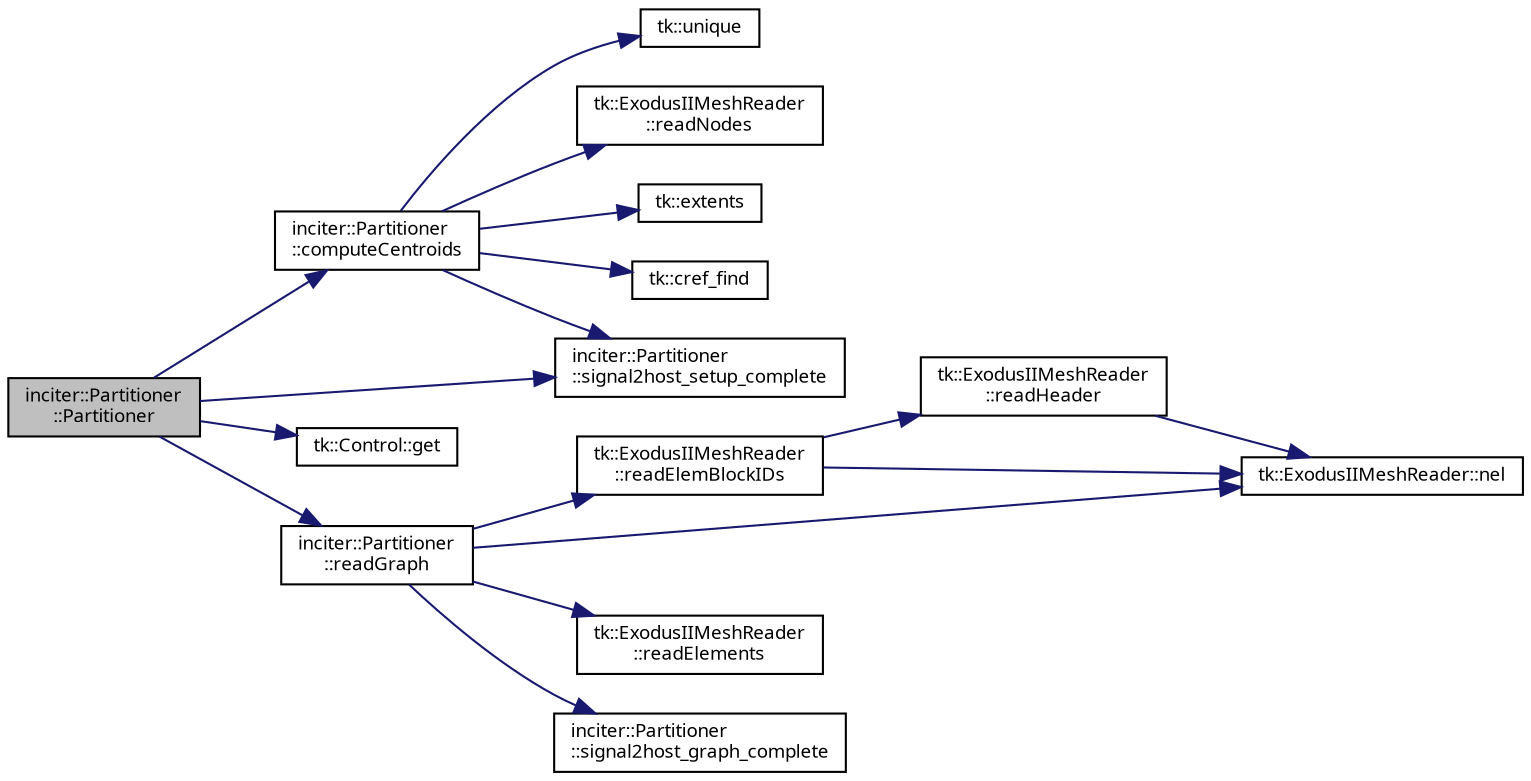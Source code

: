digraph "inciter::Partitioner::Partitioner"
{
 // INTERACTIVE_SVG=YES
  bgcolor="transparent";
  edge [fontname="sans-serif",fontsize="9",labelfontname="sans-serif",labelfontsize="9"];
  node [fontname="sans-serif",fontsize="9",shape=record];
  rankdir="LR";
  Node1 [label="inciter::Partitioner\l::Partitioner",height=0.2,width=0.4,color="black", fillcolor="grey75", style="filled", fontcolor="black"];
  Node1 -> Node2 [color="midnightblue",fontsize="9",style="solid",fontname="sans-serif"];
  Node2 [label="inciter::Partitioner\l::computeCentroids",height=0.2,width=0.4,color="black",URL="$classinciter_1_1_partitioner.html#a56828dface8231481b0e74bf30795be6"];
  Node2 -> Node3 [color="midnightblue",fontsize="9",style="solid",fontname="sans-serif"];
  Node3 [label="tk::unique",height=0.2,width=0.4,color="black",URL="$namespacetk.html#a87af1b002bc711716bd170a714bda211"];
  Node2 -> Node4 [color="midnightblue",fontsize="9",style="solid",fontname="sans-serif"];
  Node4 [label="tk::ExodusIIMeshReader\l::readNodes",height=0.2,width=0.4,color="black",URL="$classtk_1_1_exodus_i_i_mesh_reader.html#a4a96432645cad9079dc10ee05769fec2",tooltip="Read coordinates of a number of mesh nodes from ExodusII file. "];
  Node2 -> Node5 [color="midnightblue",fontsize="9",style="solid",fontname="sans-serif"];
  Node5 [label="tk::extents",height=0.2,width=0.4,color="black",URL="$namespacetk.html#af0de4157a7818da7a9deb1476099bd8d",tooltip="Return minimum and maximum values of a vector. "];
  Node2 -> Node6 [color="midnightblue",fontsize="9",style="solid",fontname="sans-serif"];
  Node6 [label="tk::cref_find",height=0.2,width=0.4,color="black",URL="$namespacetk.html#a2e002561a68875b091a264eb2a1e5f6c"];
  Node2 -> Node7 [color="midnightblue",fontsize="9",style="solid",fontname="sans-serif"];
  Node7 [label="inciter::Partitioner\l::signal2host_setup_complete",height=0.2,width=0.4,color="black",URL="$classinciter_1_1_partitioner.html#a8930fb7b1b3f0986affa070bbfdee1fd",tooltip="Signal back to host that we are ready for partitioning the mesh. "];
  Node1 -> Node8 [color="midnightblue",fontsize="9",style="solid",fontname="sans-serif"];
  Node8 [label="tk::Control::get",height=0.2,width=0.4,color="black",URL="$classtk_1_1_control.html#a85c14acef1b9de96946fcf2ab7c08721",tooltip="Const-ref accessor to single element at 1st level. "];
  Node1 -> Node9 [color="midnightblue",fontsize="9",style="solid",fontname="sans-serif"];
  Node9 [label="inciter::Partitioner\l::readGraph",height=0.2,width=0.4,color="black",URL="$classinciter_1_1_partitioner.html#a884d00574a0ad67a46bdc40f4bbe16de"];
  Node9 -> Node10 [color="midnightblue",fontsize="9",style="solid",fontname="sans-serif"];
  Node10 [label="tk::ExodusIIMeshReader\l::readElemBlockIDs",height=0.2,width=0.4,color="black",URL="$classtk_1_1_exodus_i_i_mesh_reader.html#afe8144814a95bbb94d87e04091042918",tooltip="Read element block IDs from file. "];
  Node10 -> Node11 [color="midnightblue",fontsize="9",style="solid",fontname="sans-serif"];
  Node11 [label="tk::ExodusIIMeshReader\l::readHeader",height=0.2,width=0.4,color="black",URL="$classtk_1_1_exodus_i_i_mesh_reader.html#a420fb01018122df1c9ffd74f042ec7e4",tooltip="Read ExodusII header without setting mesh size. "];
  Node11 -> Node12 [color="midnightblue",fontsize="9",style="solid",fontname="sans-serif"];
  Node12 [label="tk::ExodusIIMeshReader::nel",height=0.2,width=0.4,color="black",URL="$classtk_1_1_exodus_i_i_mesh_reader.html#a0f99c21fb38514768b1032e9bea1db5b",tooltip="Return number of elements in a mesh block in the ExodusII file. "];
  Node10 -> Node12 [color="midnightblue",fontsize="9",style="solid",fontname="sans-serif"];
  Node9 -> Node12 [color="midnightblue",fontsize="9",style="solid",fontname="sans-serif"];
  Node9 -> Node13 [color="midnightblue",fontsize="9",style="solid",fontname="sans-serif"];
  Node13 [label="tk::ExodusIIMeshReader\l::readElements",height=0.2,width=0.4,color="black",URL="$classtk_1_1_exodus_i_i_mesh_reader.html#a58514f277e72899f14211e2b2f371e87",tooltip="Read element connectivity of a number of mesh cells from file. "];
  Node9 -> Node14 [color="midnightblue",fontsize="9",style="solid",fontname="sans-serif"];
  Node14 [label="inciter::Partitioner\l::signal2host_graph_complete",height=0.2,width=0.4,color="black",URL="$classinciter_1_1_partitioner.html#a8a204484c54006569d917a44ef4dead8",tooltip="Signal back to host that we have done our part of reading the mesh graph. "];
  Node1 -> Node7 [color="midnightblue",fontsize="9",style="solid",fontname="sans-serif"];
}

